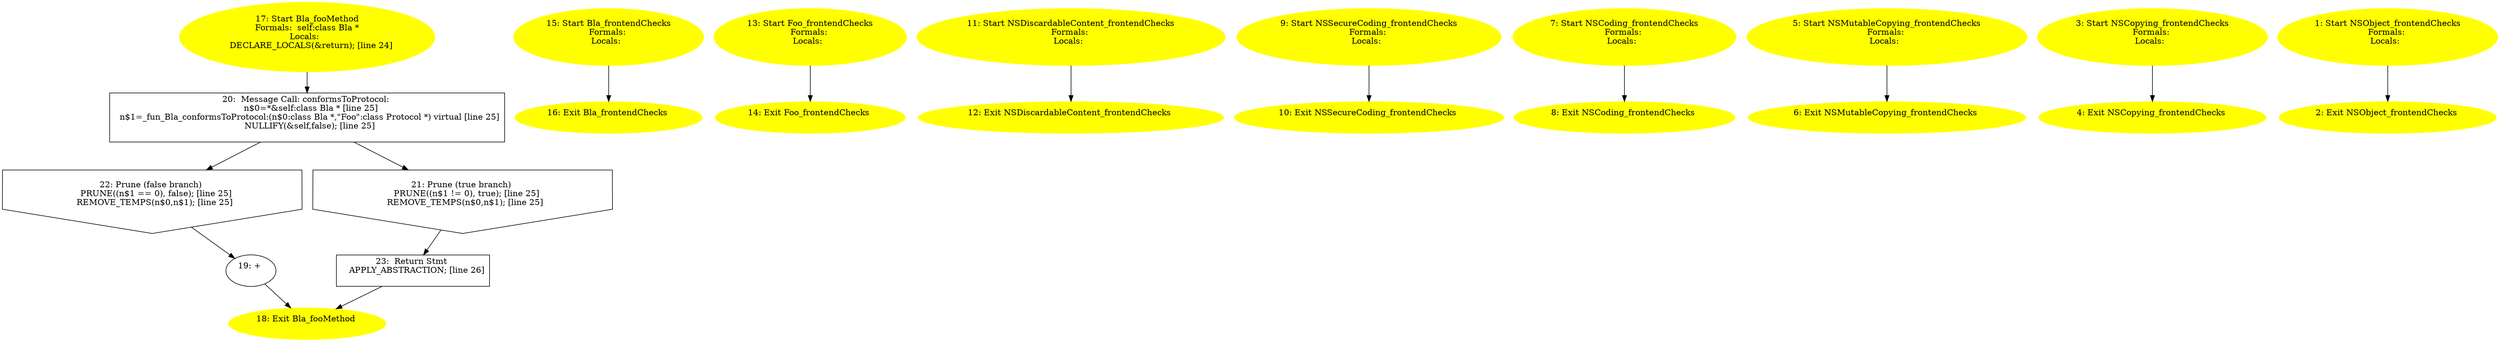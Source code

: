 digraph iCFG {
23 [label="23:  Return Stmt \n   APPLY_ABSTRACTION; [line 26]\n " shape="box"]
	

	 23 -> 18 ;
22 [label="22: Prune (false branch) \n   PRUNE((n$1 == 0), false); [line 25]\n  REMOVE_TEMPS(n$0,n$1); [line 25]\n " shape="invhouse"]
	

	 22 -> 19 ;
21 [label="21: Prune (true branch) \n   PRUNE((n$1 != 0), true); [line 25]\n  REMOVE_TEMPS(n$0,n$1); [line 25]\n " shape="invhouse"]
	

	 21 -> 23 ;
20 [label="20:  Message Call: conformsToProtocol: \n   n$0=*&self:class Bla * [line 25]\n  n$1=_fun_Bla_conformsToProtocol:(n$0:class Bla *,\"Foo\":class Protocol *) virtual [line 25]\n  NULLIFY(&self,false); [line 25]\n " shape="box"]
	

	 20 -> 21 ;
	 20 -> 22 ;
19 [label="19: + \n  " ]
	

	 19 -> 18 ;
18 [label="18: Exit Bla_fooMethod \n  " color=yellow style=filled]
	

17 [label="17: Start Bla_fooMethod\nFormals:  self:class Bla *\nLocals:  \n   DECLARE_LOCALS(&return); [line 24]\n " color=yellow style=filled]
	

	 17 -> 20 ;
16 [label="16: Exit Bla_frontendChecks \n  " color=yellow style=filled]
	

15 [label="15: Start Bla_frontendChecks\nFormals: \nLocals:  \n  " color=yellow style=filled]
	

	 15 -> 16 ;
14 [label="14: Exit Foo_frontendChecks \n  " color=yellow style=filled]
	

13 [label="13: Start Foo_frontendChecks\nFormals: \nLocals:  \n  " color=yellow style=filled]
	

	 13 -> 14 ;
12 [label="12: Exit NSDiscardableContent_frontendChecks \n  " color=yellow style=filled]
	

11 [label="11: Start NSDiscardableContent_frontendChecks\nFormals: \nLocals:  \n  " color=yellow style=filled]
	

	 11 -> 12 ;
10 [label="10: Exit NSSecureCoding_frontendChecks \n  " color=yellow style=filled]
	

9 [label="9: Start NSSecureCoding_frontendChecks\nFormals: \nLocals:  \n  " color=yellow style=filled]
	

	 9 -> 10 ;
8 [label="8: Exit NSCoding_frontendChecks \n  " color=yellow style=filled]
	

7 [label="7: Start NSCoding_frontendChecks\nFormals: \nLocals:  \n  " color=yellow style=filled]
	

	 7 -> 8 ;
6 [label="6: Exit NSMutableCopying_frontendChecks \n  " color=yellow style=filled]
	

5 [label="5: Start NSMutableCopying_frontendChecks\nFormals: \nLocals:  \n  " color=yellow style=filled]
	

	 5 -> 6 ;
4 [label="4: Exit NSCopying_frontendChecks \n  " color=yellow style=filled]
	

3 [label="3: Start NSCopying_frontendChecks\nFormals: \nLocals:  \n  " color=yellow style=filled]
	

	 3 -> 4 ;
2 [label="2: Exit NSObject_frontendChecks \n  " color=yellow style=filled]
	

1 [label="1: Start NSObject_frontendChecks\nFormals: \nLocals:  \n  " color=yellow style=filled]
	

	 1 -> 2 ;
}
